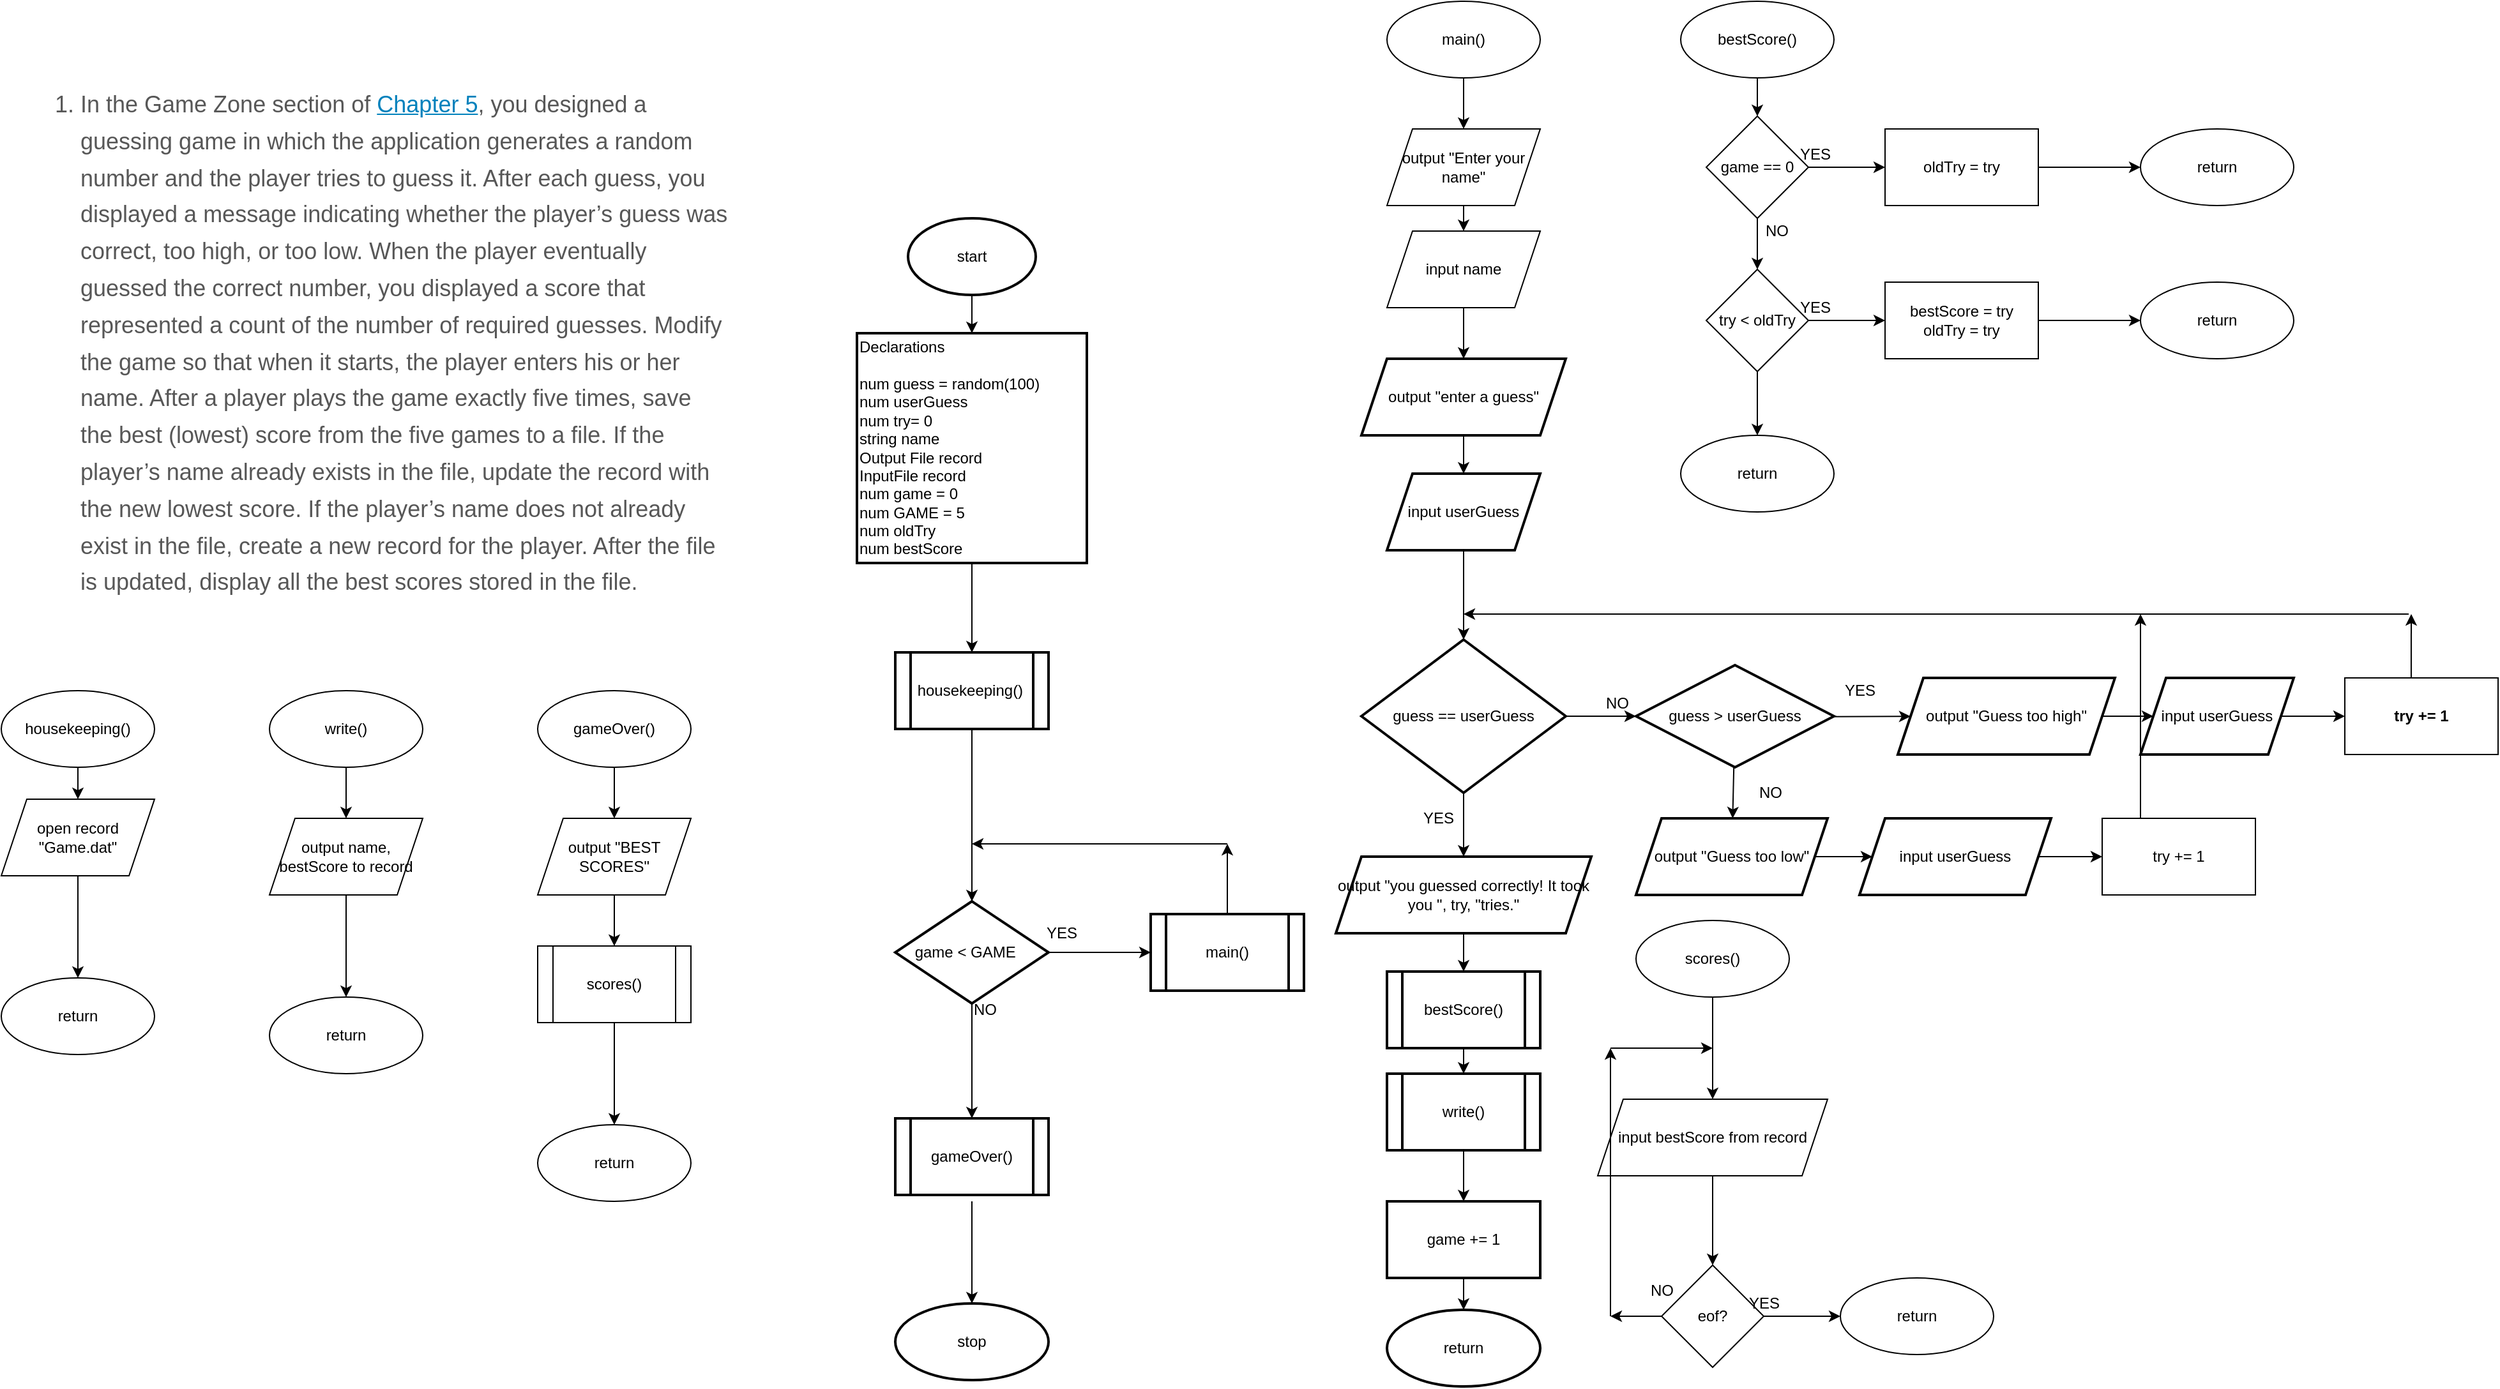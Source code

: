 <mxfile>
    <diagram id="Z-1KWNYePwtxLnxoBPBS" name="Page-1">
        <mxGraphModel dx="1878" dy="1805" grid="1" gridSize="10" guides="1" tooltips="1" connect="1" arrows="1" fold="1" page="1" pageScale="1" pageWidth="850" pageHeight="1100" math="0" shadow="0">
            <root>
                <mxCell id="0"/>
                <mxCell id="1" parent="0"/>
                <mxCell id="2" value="&lt;ol id=&quot;VFVX509XYNLZ25MLK580&quot; class=&quot;decimal shortanswer&quot; style=&quot;box-sizing: border-box; line-height: 1.8; color: rgb(87, 87, 87); padding: 0px 0px 0px 40px; clear: left; margin: 0px 0px 11px; list-style-type: decimal; font-size: 18px; font-style: normal; font-weight: 400; letter-spacing: normal; text-indent: 0px; text-transform: none; word-spacing: 0px; background-color: rgb(255, 255, 255);&quot;&gt;&lt;li id=&quot;GTRZXCUDRPGZE0CSH982&quot; style=&quot;box-sizing: border-box ; font-family: , &amp;quot;cambria&amp;quot; , &amp;quot;times new roman&amp;quot; , &amp;quot;times&amp;quot; , serif ; line-height: 1.6 ; color: rgb(87 , 87 , 87) ; margin: 0px 0px 10px ; padding: 0px ; list-style: decimal&quot;&gt;&lt;p id=&quot;ZMXWSR2AD41DM7UCF910&quot; style=&quot;box-sizing: border-box ; font-family: , &amp;quot;cambria&amp;quot; , &amp;quot;times new roman&amp;quot; , &amp;quot;times&amp;quot; , serif ; line-height: 1.6 ; color: rgb(87 , 87 , 87) ; margin: 0px 0px 15px ; padding: 0px&quot;&gt;In the Game Zone section of&lt;span&gt;&amp;nbsp;&lt;/span&gt;&lt;a style=&quot;box-sizing: border-box ; color: rgb(0 , 129 , 188) ; text-decoration: underline ; background-color: transparent ; overflow-wrap: break-word&quot;&gt;Chapter 5&lt;/a&gt;, you designed a guessing game in which the application generates a random number and the player tries to guess it. After each guess, you displayed a message indicating whether the player’s guess was correct, too high, or too low. When the player eventually guessed the correct number, you displayed a score that represented a count of the number of required guesses. Modify the game so that when it starts, the player enters his or her name. After a player plays the game exactly five times, save the best (lowest) score from the five games to a file. If the player’s name already exists in the file, update the record with the new lowest score. If the player’s name does not already exist in the file, create a new record for the player. After the file is updated, display all the best scores stored in the file.&lt;/p&gt;&lt;/li&gt;&lt;/ol&gt;" style="text;whiteSpace=wrap;html=1;" vertex="1" parent="1">
                    <mxGeometry x="-580" width="550" height="460" as="geometry"/>
                </mxCell>
                <mxCell id="3" value="" style="edgeStyle=none;html=1;" edge="1" parent="1" source="4" target="6">
                    <mxGeometry relative="1" as="geometry"/>
                </mxCell>
                <mxCell id="4" value="start" style="strokeWidth=2;html=1;shape=mxgraph.flowchart.start_1;whiteSpace=wrap;" vertex="1" parent="1">
                    <mxGeometry x="110" y="110" width="100" height="60" as="geometry"/>
                </mxCell>
                <mxCell id="115" value="" style="edgeStyle=none;html=1;" edge="1" parent="1" source="6" target="114">
                    <mxGeometry relative="1" as="geometry"/>
                </mxCell>
                <mxCell id="6" value="Declarations&lt;br&gt;&lt;br&gt;num guess = random(100)&lt;br&gt;num userGuess&lt;br&gt;num try= 0&lt;br&gt;string name&lt;br&gt;Output File record&lt;br&gt;InputFile record&lt;br&gt;num game = 0&lt;br&gt;num GAME = 5&lt;br&gt;num oldTry&amp;nbsp;&lt;br&gt;num bestScore&amp;nbsp;" style="whiteSpace=wrap;html=1;strokeWidth=2;align=left;" vertex="1" parent="1">
                    <mxGeometry x="70" y="200" width="180" height="180" as="geometry"/>
                </mxCell>
                <mxCell id="14" value="" style="edgeStyle=none;html=1;" edge="1" parent="1" target="16">
                    <mxGeometry relative="1" as="geometry">
                        <mxPoint x="160" y="880" as="sourcePoint"/>
                    </mxGeometry>
                </mxCell>
                <mxCell id="16" value="stop" style="ellipse;whiteSpace=wrap;html=1;strokeWidth=2;" vertex="1" parent="1">
                    <mxGeometry x="100" y="960" width="120" height="60" as="geometry"/>
                </mxCell>
                <mxCell id="80" value="" style="edgeStyle=none;html=1;" edge="1" parent="1" source="37" target="79">
                    <mxGeometry relative="1" as="geometry"/>
                </mxCell>
                <mxCell id="37" value="main()" style="ellipse;whiteSpace=wrap;html=1;" vertex="1" parent="1">
                    <mxGeometry x="485" y="-60" width="120" height="60" as="geometry"/>
                </mxCell>
                <mxCell id="38" value="" style="edgeStyle=none;html=1;" edge="1" parent="1" source="39" target="41">
                    <mxGeometry relative="1" as="geometry"/>
                </mxCell>
                <mxCell id="39" value="output &quot;enter a guess&quot;" style="shape=parallelogram;perimeter=parallelogramPerimeter;whiteSpace=wrap;html=1;fixedSize=1;align=center;strokeWidth=2;" vertex="1" parent="1">
                    <mxGeometry x="465" y="220" width="160" height="60" as="geometry"/>
                </mxCell>
                <mxCell id="40" value="" style="edgeStyle=none;html=1;" edge="1" parent="1" source="41" target="44">
                    <mxGeometry relative="1" as="geometry"/>
                </mxCell>
                <mxCell id="41" value="input userGuess" style="shape=parallelogram;perimeter=parallelogramPerimeter;whiteSpace=wrap;html=1;fixedSize=1;strokeWidth=2;" vertex="1" parent="1">
                    <mxGeometry x="485" y="310" width="120" height="60" as="geometry"/>
                </mxCell>
                <mxCell id="42" value="" style="edgeStyle=none;html=1;" edge="1" parent="1" source="44" target="45">
                    <mxGeometry relative="1" as="geometry"/>
                </mxCell>
                <mxCell id="43" value="" style="edgeStyle=none;html=1;" edge="1" parent="1" source="44" target="49">
                    <mxGeometry relative="1" as="geometry"/>
                </mxCell>
                <mxCell id="44" value="guess == userGuess" style="rhombus;whiteSpace=wrap;html=1;strokeWidth=2;" vertex="1" parent="1">
                    <mxGeometry x="465" y="440" width="160" height="120" as="geometry"/>
                </mxCell>
                <mxCell id="101" value="" style="edgeStyle=none;html=1;" edge="1" parent="1" source="45" target="100">
                    <mxGeometry relative="1" as="geometry"/>
                </mxCell>
                <mxCell id="45" value="output &quot;you guessed correctly! It took you &quot;, try, &quot;tries.&quot;" style="shape=parallelogram;perimeter=parallelogramPerimeter;whiteSpace=wrap;html=1;fixedSize=1;strokeWidth=2;" vertex="1" parent="1">
                    <mxGeometry x="445" y="610" width="200" height="60" as="geometry"/>
                </mxCell>
                <mxCell id="46" value="YES" style="text;html=1;align=center;verticalAlign=middle;resizable=0;points=[];autosize=1;strokeColor=none;fillColor=none;" vertex="1" parent="1">
                    <mxGeometry x="505" y="570" width="40" height="20" as="geometry"/>
                </mxCell>
                <mxCell id="47" value="" style="edgeStyle=none;html=1;exitX=0.953;exitY=0.504;exitDx=0;exitDy=0;exitPerimeter=0;" edge="1" parent="1" source="49" target="52">
                    <mxGeometry relative="1" as="geometry">
                        <mxPoint x="955" y="500" as="sourcePoint"/>
                    </mxGeometry>
                </mxCell>
                <mxCell id="48" value="" style="edgeStyle=none;html=1;" edge="1" parent="1" source="49" target="58">
                    <mxGeometry relative="1" as="geometry"/>
                </mxCell>
                <mxCell id="49" value="guess &amp;gt; userGuess" style="rhombus;whiteSpace=wrap;html=1;strokeWidth=2;" vertex="1" parent="1">
                    <mxGeometry x="680" y="460" width="155" height="80" as="geometry"/>
                </mxCell>
                <mxCell id="50" value="NO" style="text;html=1;align=center;verticalAlign=middle;resizable=0;points=[];autosize=1;strokeColor=none;fillColor=none;" vertex="1" parent="1">
                    <mxGeometry x="650" y="480" width="30" height="20" as="geometry"/>
                </mxCell>
                <mxCell id="51" value="" style="edgeStyle=none;html=1;" edge="1" parent="1" source="52" target="55">
                    <mxGeometry relative="1" as="geometry"/>
                </mxCell>
                <mxCell id="52" value="output &quot;Guess too high&quot;" style="shape=parallelogram;perimeter=parallelogramPerimeter;whiteSpace=wrap;html=1;fixedSize=1;strokeWidth=2;" vertex="1" parent="1">
                    <mxGeometry x="885" y="470" width="170" height="60" as="geometry"/>
                </mxCell>
                <mxCell id="53" value="YES" style="text;html=1;align=center;verticalAlign=middle;resizable=0;points=[];autosize=1;strokeColor=none;fillColor=none;" vertex="1" parent="1">
                    <mxGeometry x="835" y="470" width="40" height="20" as="geometry"/>
                </mxCell>
                <mxCell id="54" value="" style="edgeStyle=none;html=1;" edge="1" parent="1" source="55" target="63">
                    <mxGeometry relative="1" as="geometry"/>
                </mxCell>
                <mxCell id="55" value="input userGuess" style="shape=parallelogram;perimeter=parallelogramPerimeter;whiteSpace=wrap;html=1;fixedSize=1;strokeWidth=2;" vertex="1" parent="1">
                    <mxGeometry x="1075" y="470" width="120" height="60" as="geometry"/>
                </mxCell>
                <mxCell id="56" value="" style="endArrow=classic;html=1;" edge="1" parent="1">
                    <mxGeometry width="50" height="50" relative="1" as="geometry">
                        <mxPoint x="1285" y="420.0" as="sourcePoint"/>
                        <mxPoint x="545" y="420.0" as="targetPoint"/>
                    </mxGeometry>
                </mxCell>
                <mxCell id="57" value="" style="edgeStyle=none;html=1;" edge="1" parent="1" source="58" target="60">
                    <mxGeometry relative="1" as="geometry"/>
                </mxCell>
                <mxCell id="58" value="output &quot;Guess too low&quot;" style="shape=parallelogram;perimeter=parallelogramPerimeter;whiteSpace=wrap;html=1;fixedSize=1;strokeWidth=2;" vertex="1" parent="1">
                    <mxGeometry x="680" y="580" width="150" height="60" as="geometry"/>
                </mxCell>
                <mxCell id="59" style="edgeStyle=none;html=1;exitX=1;exitY=0.5;exitDx=0;exitDy=0;" edge="1" parent="1" source="60">
                    <mxGeometry relative="1" as="geometry">
                        <mxPoint x="1045" y="610.0" as="targetPoint"/>
                    </mxGeometry>
                </mxCell>
                <mxCell id="60" value="input userGuess" style="shape=parallelogram;perimeter=parallelogramPerimeter;whiteSpace=wrap;html=1;fixedSize=1;strokeWidth=2;" vertex="1" parent="1">
                    <mxGeometry x="855" y="580" width="150" height="60" as="geometry"/>
                </mxCell>
                <mxCell id="61" value="" style="endArrow=classic;html=1;" edge="1" parent="1">
                    <mxGeometry width="50" height="50" relative="1" as="geometry">
                        <mxPoint x="1075" y="580.0" as="sourcePoint"/>
                        <mxPoint x="1075" y="420.0" as="targetPoint"/>
                    </mxGeometry>
                </mxCell>
                <mxCell id="62" value="NO" style="text;html=1;align=center;verticalAlign=middle;resizable=0;points=[];autosize=1;strokeColor=none;fillColor=none;" vertex="1" parent="1">
                    <mxGeometry x="770" y="550" width="30" height="20" as="geometry"/>
                </mxCell>
                <mxCell id="63" value="try += 1" style="whiteSpace=wrap;html=1;fontStyle=1" vertex="1" parent="1">
                    <mxGeometry x="1235" y="470" width="120" height="60" as="geometry"/>
                </mxCell>
                <mxCell id="64" value="try += 1" style="whiteSpace=wrap;html=1;" vertex="1" parent="1">
                    <mxGeometry x="1045" y="580" width="120" height="60" as="geometry"/>
                </mxCell>
                <mxCell id="65" value="" style="endArrow=classic;html=1;exitX=0.433;exitY=0.006;exitDx=0;exitDy=0;exitPerimeter=0;" edge="1" parent="1" source="63">
                    <mxGeometry width="50" height="50" relative="1" as="geometry">
                        <mxPoint x="825" y="540" as="sourcePoint"/>
                        <mxPoint x="1287" y="420.0" as="targetPoint"/>
                    </mxGeometry>
                </mxCell>
                <mxCell id="70" value="" style="edgeStyle=none;html=1;" edge="1" parent="1" source="67" target="69">
                    <mxGeometry relative="1" as="geometry"/>
                </mxCell>
                <mxCell id="72" value="" style="edgeStyle=none;html=1;" edge="1" parent="1" source="67" target="71">
                    <mxGeometry relative="1" as="geometry"/>
                </mxCell>
                <mxCell id="67" value="&amp;nbsp; &amp;nbsp; game &amp;lt; GAME" style="rhombus;whiteSpace=wrap;html=1;align=left;strokeWidth=2;" vertex="1" parent="1">
                    <mxGeometry x="100" y="645" width="120" height="80" as="geometry"/>
                </mxCell>
                <mxCell id="69" value="gameOver()" style="shape=process;whiteSpace=wrap;html=1;backgroundOutline=1;align=center;strokeWidth=2;" vertex="1" parent="1">
                    <mxGeometry x="100" y="815" width="120" height="60" as="geometry"/>
                </mxCell>
                <mxCell id="73" style="edgeStyle=none;html=1;exitX=0.5;exitY=0;exitDx=0;exitDy=0;" edge="1" parent="1" source="71">
                    <mxGeometry relative="1" as="geometry">
                        <mxPoint x="360" y="600" as="targetPoint"/>
                    </mxGeometry>
                </mxCell>
                <mxCell id="71" value="main()" style="shape=process;whiteSpace=wrap;html=1;backgroundOutline=1;align=center;strokeWidth=2;" vertex="1" parent="1">
                    <mxGeometry x="300" y="655" width="120" height="60" as="geometry"/>
                </mxCell>
                <mxCell id="74" value="" style="endArrow=classic;html=1;" edge="1" parent="1">
                    <mxGeometry width="50" height="50" relative="1" as="geometry">
                        <mxPoint x="360" y="600" as="sourcePoint"/>
                        <mxPoint x="160" y="600" as="targetPoint"/>
                    </mxGeometry>
                </mxCell>
                <mxCell id="75" value="YES" style="text;html=1;align=center;verticalAlign=middle;resizable=0;points=[];autosize=1;strokeColor=none;fillColor=none;" vertex="1" parent="1">
                    <mxGeometry x="210" y="660" width="40" height="20" as="geometry"/>
                </mxCell>
                <mxCell id="76" value="NO" style="text;html=1;align=center;verticalAlign=middle;resizable=0;points=[];autosize=1;strokeColor=none;fillColor=none;" vertex="1" parent="1">
                    <mxGeometry x="155" y="720" width="30" height="20" as="geometry"/>
                </mxCell>
                <mxCell id="87" value="" style="edgeStyle=none;html=1;" edge="1" parent="1" source="77" target="86">
                    <mxGeometry relative="1" as="geometry"/>
                </mxCell>
                <mxCell id="77" value="game += 1" style="whiteSpace=wrap;html=1;strokeWidth=2;" vertex="1" parent="1">
                    <mxGeometry x="485" y="880" width="120" height="60" as="geometry"/>
                </mxCell>
                <mxCell id="84" value="" style="edgeStyle=none;html=1;" edge="1" parent="1" source="79" target="83">
                    <mxGeometry relative="1" as="geometry"/>
                </mxCell>
                <mxCell id="79" value="output &quot;Enter your name&quot;" style="shape=parallelogram;perimeter=parallelogramPerimeter;whiteSpace=wrap;html=1;fixedSize=1;" vertex="1" parent="1">
                    <mxGeometry x="485" y="40" width="120" height="60" as="geometry"/>
                </mxCell>
                <mxCell id="85" value="" style="edgeStyle=none;html=1;" edge="1" parent="1" source="83" target="39">
                    <mxGeometry relative="1" as="geometry"/>
                </mxCell>
                <mxCell id="83" value="input name" style="shape=parallelogram;perimeter=parallelogramPerimeter;whiteSpace=wrap;html=1;fixedSize=1;" vertex="1" parent="1">
                    <mxGeometry x="485" y="120" width="120" height="60" as="geometry"/>
                </mxCell>
                <mxCell id="86" value="return" style="ellipse;whiteSpace=wrap;html=1;strokeWidth=2;" vertex="1" parent="1">
                    <mxGeometry x="485" y="965" width="120" height="60" as="geometry"/>
                </mxCell>
                <mxCell id="90" value="" style="edgeStyle=none;html=1;" edge="1" parent="1" source="88" target="89">
                    <mxGeometry relative="1" as="geometry"/>
                </mxCell>
                <mxCell id="88" value="bestScore()" style="ellipse;whiteSpace=wrap;html=1;" vertex="1" parent="1">
                    <mxGeometry x="715" y="-60" width="120" height="60" as="geometry"/>
                </mxCell>
                <mxCell id="92" value="" style="edgeStyle=none;html=1;" edge="1" parent="1" source="89" target="91">
                    <mxGeometry relative="1" as="geometry"/>
                </mxCell>
                <mxCell id="95" value="" style="edgeStyle=none;html=1;" edge="1" parent="1" source="89" target="94">
                    <mxGeometry relative="1" as="geometry"/>
                </mxCell>
                <mxCell id="89" value="game == 0" style="rhombus;whiteSpace=wrap;html=1;" vertex="1" parent="1">
                    <mxGeometry x="735" y="30" width="80" height="80" as="geometry"/>
                </mxCell>
                <mxCell id="98" value="" style="edgeStyle=none;html=1;" edge="1" parent="1" source="91" target="97">
                    <mxGeometry relative="1" as="geometry"/>
                </mxCell>
                <mxCell id="91" value="oldTry = try" style="whiteSpace=wrap;html=1;" vertex="1" parent="1">
                    <mxGeometry x="875" y="40" width="120" height="60" as="geometry"/>
                </mxCell>
                <mxCell id="93" value="YES" style="text;html=1;align=center;verticalAlign=middle;resizable=0;points=[];autosize=1;strokeColor=none;fillColor=none;" vertex="1" parent="1">
                    <mxGeometry x="800" y="50" width="40" height="20" as="geometry"/>
                </mxCell>
                <mxCell id="103" value="" style="edgeStyle=none;html=1;" edge="1" parent="1" source="94" target="102">
                    <mxGeometry relative="1" as="geometry"/>
                </mxCell>
                <mxCell id="106" value="" style="edgeStyle=none;html=1;" edge="1" parent="1" source="94" target="105">
                    <mxGeometry relative="1" as="geometry"/>
                </mxCell>
                <mxCell id="94" value="try &amp;lt; oldTry" style="rhombus;whiteSpace=wrap;html=1;" vertex="1" parent="1">
                    <mxGeometry x="735" y="150" width="80" height="80" as="geometry"/>
                </mxCell>
                <mxCell id="96" value="NO" style="text;html=1;align=center;verticalAlign=middle;resizable=0;points=[];autosize=1;strokeColor=none;fillColor=none;" vertex="1" parent="1">
                    <mxGeometry x="775" y="110" width="30" height="20" as="geometry"/>
                </mxCell>
                <mxCell id="97" value="return" style="ellipse;whiteSpace=wrap;html=1;" vertex="1" parent="1">
                    <mxGeometry x="1075" y="40" width="120" height="60" as="geometry"/>
                </mxCell>
                <mxCell id="111" value="" style="edgeStyle=none;html=1;" edge="1" parent="1" source="100" target="110">
                    <mxGeometry relative="1" as="geometry"/>
                </mxCell>
                <mxCell id="100" value="bestScore()" style="shape=process;whiteSpace=wrap;html=1;backgroundOutline=1;strokeWidth=2;" vertex="1" parent="1">
                    <mxGeometry x="485" y="700" width="120" height="60" as="geometry"/>
                </mxCell>
                <mxCell id="108" value="" style="edgeStyle=none;html=1;" edge="1" parent="1" source="102" target="107">
                    <mxGeometry relative="1" as="geometry"/>
                </mxCell>
                <mxCell id="102" value="bestScore = try&lt;br&gt;oldTry = try" style="whiteSpace=wrap;html=1;" vertex="1" parent="1">
                    <mxGeometry x="875" y="160" width="120" height="60" as="geometry"/>
                </mxCell>
                <mxCell id="104" value="YES" style="text;html=1;align=center;verticalAlign=middle;resizable=0;points=[];autosize=1;strokeColor=none;fillColor=none;" vertex="1" parent="1">
                    <mxGeometry x="800" y="170" width="40" height="20" as="geometry"/>
                </mxCell>
                <mxCell id="105" value="return" style="ellipse;whiteSpace=wrap;html=1;" vertex="1" parent="1">
                    <mxGeometry x="715" y="280" width="120" height="60" as="geometry"/>
                </mxCell>
                <mxCell id="107" value="return" style="ellipse;whiteSpace=wrap;html=1;" vertex="1" parent="1">
                    <mxGeometry x="1075" y="160" width="120" height="60" as="geometry"/>
                </mxCell>
                <mxCell id="112" value="" style="edgeStyle=none;html=1;" edge="1" parent="1" source="110" target="77">
                    <mxGeometry relative="1" as="geometry"/>
                </mxCell>
                <mxCell id="110" value="write()" style="shape=process;whiteSpace=wrap;html=1;backgroundOutline=1;strokeWidth=2;" vertex="1" parent="1">
                    <mxGeometry x="485" y="780" width="120" height="60" as="geometry"/>
                </mxCell>
                <mxCell id="125" value="" style="edgeStyle=none;html=1;" edge="1" parent="1" source="113" target="124">
                    <mxGeometry relative="1" as="geometry"/>
                </mxCell>
                <mxCell id="113" value="write()" style="ellipse;whiteSpace=wrap;html=1;" vertex="1" parent="1">
                    <mxGeometry x="-390" y="480" width="120" height="60" as="geometry"/>
                </mxCell>
                <mxCell id="116" style="edgeStyle=none;html=1;exitX=0.5;exitY=1;exitDx=0;exitDy=0;entryX=0.5;entryY=0;entryDx=0;entryDy=0;" edge="1" parent="1" source="114" target="67">
                    <mxGeometry relative="1" as="geometry"/>
                </mxCell>
                <mxCell id="114" value="&amp;nbsp;housekeeping()" style="shape=process;whiteSpace=wrap;html=1;backgroundOutline=1;align=left;strokeWidth=2;" vertex="1" parent="1">
                    <mxGeometry x="100" y="450" width="120" height="60" as="geometry"/>
                </mxCell>
                <mxCell id="117" value="housekeeping()" style="ellipse;whiteSpace=wrap;html=1;" vertex="1" parent="1">
                    <mxGeometry x="-600" y="480" width="120" height="60" as="geometry"/>
                </mxCell>
                <mxCell id="121" value="" style="edgeStyle=none;html=1;" edge="1" parent="1" target="120">
                    <mxGeometry relative="1" as="geometry">
                        <mxPoint x="-540" y="540" as="sourcePoint"/>
                    </mxGeometry>
                </mxCell>
                <mxCell id="123" value="" style="edgeStyle=none;html=1;" edge="1" parent="1" source="120" target="122">
                    <mxGeometry relative="1" as="geometry"/>
                </mxCell>
                <mxCell id="120" value="open record&lt;br&gt;&quot;Game.dat&quot;" style="shape=parallelogram;perimeter=parallelogramPerimeter;whiteSpace=wrap;html=1;fixedSize=1;" vertex="1" parent="1">
                    <mxGeometry x="-600" y="565" width="120" height="60" as="geometry"/>
                </mxCell>
                <mxCell id="122" value="return" style="ellipse;whiteSpace=wrap;html=1;" vertex="1" parent="1">
                    <mxGeometry x="-600" y="705" width="120" height="60" as="geometry"/>
                </mxCell>
                <mxCell id="127" value="" style="edgeStyle=none;html=1;" edge="1" parent="1" source="124" target="126">
                    <mxGeometry relative="1" as="geometry"/>
                </mxCell>
                <mxCell id="124" value="output name, bestScore to record" style="shape=parallelogram;perimeter=parallelogramPerimeter;whiteSpace=wrap;html=1;fixedSize=1;" vertex="1" parent="1">
                    <mxGeometry x="-390" y="580" width="120" height="60" as="geometry"/>
                </mxCell>
                <mxCell id="126" value="return" style="ellipse;whiteSpace=wrap;html=1;" vertex="1" parent="1">
                    <mxGeometry x="-390" y="720" width="120" height="60" as="geometry"/>
                </mxCell>
                <mxCell id="130" value="" style="edgeStyle=none;html=1;" edge="1" parent="1" source="128" target="129">
                    <mxGeometry relative="1" as="geometry"/>
                </mxCell>
                <mxCell id="128" value="gameOver()" style="ellipse;whiteSpace=wrap;html=1;" vertex="1" parent="1">
                    <mxGeometry x="-180" y="480" width="120" height="60" as="geometry"/>
                </mxCell>
                <mxCell id="141" value="" style="edgeStyle=none;html=1;" edge="1" parent="1" source="129" target="140">
                    <mxGeometry relative="1" as="geometry"/>
                </mxCell>
                <mxCell id="129" value="output &quot;BEST SCORES&quot;" style="shape=parallelogram;perimeter=parallelogramPerimeter;whiteSpace=wrap;html=1;fixedSize=1;" vertex="1" parent="1">
                    <mxGeometry x="-180" y="580" width="120" height="60" as="geometry"/>
                </mxCell>
                <mxCell id="135" value="" style="edgeStyle=none;html=1;" edge="1" parent="1" source="133" target="134">
                    <mxGeometry relative="1" as="geometry"/>
                </mxCell>
                <mxCell id="133" value="scores()" style="ellipse;whiteSpace=wrap;html=1;" vertex="1" parent="1">
                    <mxGeometry x="680" y="660" width="120" height="60" as="geometry"/>
                </mxCell>
                <mxCell id="137" value="" style="edgeStyle=none;html=1;" edge="1" parent="1" source="134" target="136">
                    <mxGeometry relative="1" as="geometry"/>
                </mxCell>
                <mxCell id="134" value="input bestScore from record" style="shape=parallelogram;perimeter=parallelogramPerimeter;whiteSpace=wrap;html=1;fixedSize=1;" vertex="1" parent="1">
                    <mxGeometry x="650" y="800" width="180" height="60" as="geometry"/>
                </mxCell>
                <mxCell id="139" value="" style="edgeStyle=none;html=1;" edge="1" parent="1" source="136" target="138">
                    <mxGeometry relative="1" as="geometry"/>
                </mxCell>
                <mxCell id="144" style="edgeStyle=none;html=1;exitX=0;exitY=0.5;exitDx=0;exitDy=0;" edge="1" parent="1" source="136">
                    <mxGeometry relative="1" as="geometry">
                        <mxPoint x="660" y="970" as="targetPoint"/>
                    </mxGeometry>
                </mxCell>
                <mxCell id="136" value="eof?" style="rhombus;whiteSpace=wrap;html=1;" vertex="1" parent="1">
                    <mxGeometry x="700" y="930" width="80" height="80" as="geometry"/>
                </mxCell>
                <mxCell id="138" value="return" style="ellipse;whiteSpace=wrap;html=1;" vertex="1" parent="1">
                    <mxGeometry x="840" y="940" width="120" height="60" as="geometry"/>
                </mxCell>
                <mxCell id="143" value="" style="edgeStyle=none;html=1;" edge="1" parent="1" source="140" target="142">
                    <mxGeometry relative="1" as="geometry"/>
                </mxCell>
                <mxCell id="140" value="scores()" style="shape=process;whiteSpace=wrap;html=1;backgroundOutline=1;" vertex="1" parent="1">
                    <mxGeometry x="-180" y="680" width="120" height="60" as="geometry"/>
                </mxCell>
                <mxCell id="142" value="return" style="ellipse;whiteSpace=wrap;html=1;" vertex="1" parent="1">
                    <mxGeometry x="-180" y="820" width="120" height="60" as="geometry"/>
                </mxCell>
                <mxCell id="145" value="" style="endArrow=classic;html=1;" edge="1" parent="1">
                    <mxGeometry width="50" height="50" relative="1" as="geometry">
                        <mxPoint x="660" y="970" as="sourcePoint"/>
                        <mxPoint x="660" y="760" as="targetPoint"/>
                    </mxGeometry>
                </mxCell>
                <mxCell id="146" value="" style="endArrow=classic;html=1;" edge="1" parent="1">
                    <mxGeometry width="50" height="50" relative="1" as="geometry">
                        <mxPoint x="660" y="760" as="sourcePoint"/>
                        <mxPoint x="740" y="760" as="targetPoint"/>
                    </mxGeometry>
                </mxCell>
                <mxCell id="148" value="NO" style="text;html=1;align=center;verticalAlign=middle;resizable=0;points=[];autosize=1;strokeColor=none;fillColor=none;" vertex="1" parent="1">
                    <mxGeometry x="685" y="940" width="30" height="20" as="geometry"/>
                </mxCell>
                <mxCell id="150" value="YES" style="text;html=1;align=center;verticalAlign=middle;resizable=0;points=[];autosize=1;strokeColor=none;fillColor=none;" vertex="1" parent="1">
                    <mxGeometry x="760" y="950" width="40" height="20" as="geometry"/>
                </mxCell>
            </root>
        </mxGraphModel>
    </diagram>
</mxfile>